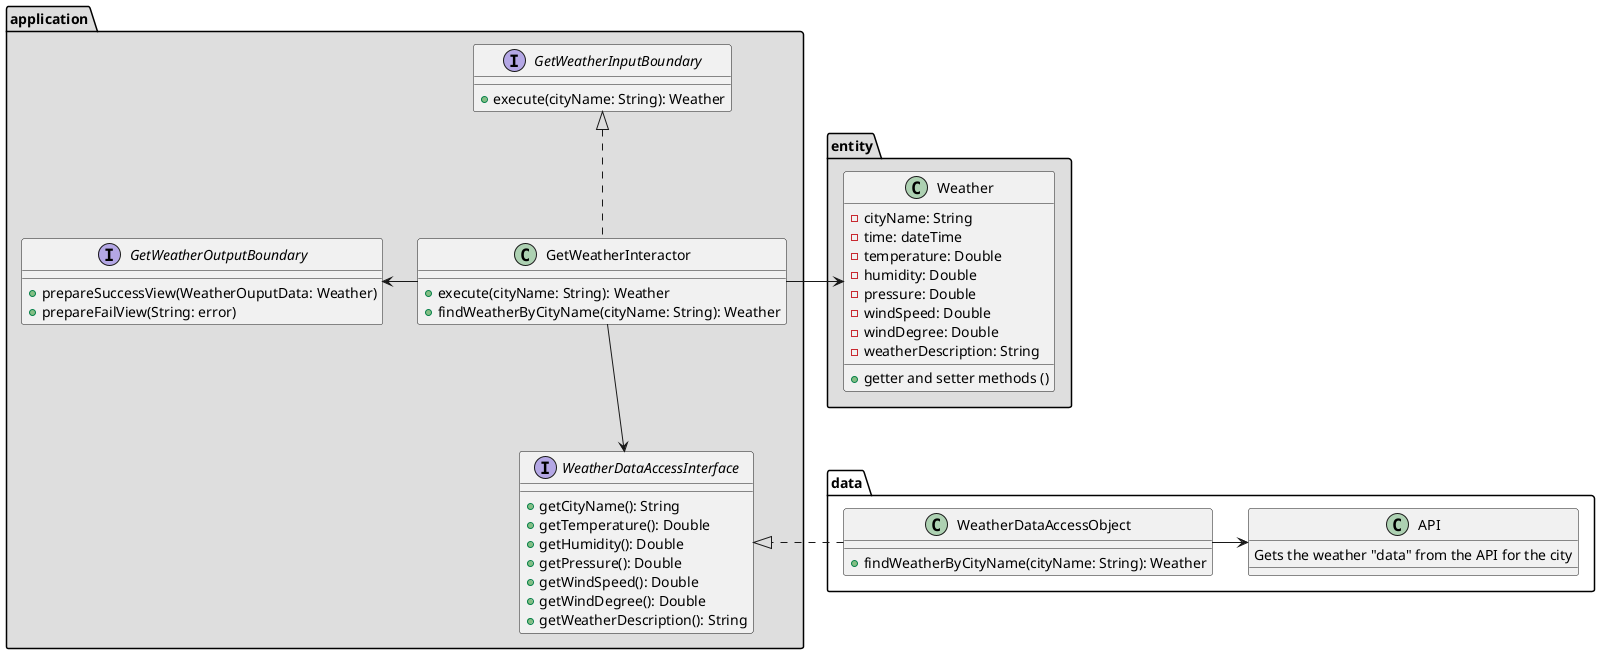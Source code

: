 @startuml
'https://plantuml.com/sequence-diagram

'Entity Layer



package "entity" #dedede{
    class Weather {
        - cityName: String
        - time: dateTime
        - temperature: Double
        - humidity: Double
        - pressure: Double
        - windSpeed: Double
        - windDegree: Double
        - weatherDescription: String

        + getter and setter methods ()
    }
}

'Application Layer

package "application" #dedede{
    class GetWeatherInteractor implements GetWeatherInputBoundary {
        + execute(cityName: String): Weather
        + findWeatherByCityName(cityName: String): Weather
    }

    'GetWeatherInputBoundary -u> Weather

    interface WeatherDataAccessInterface {
        + getCityName(): String
        + getTemperature(): Double
        + getHumidity(): Double
        + getPressure(): Double
        + getWindSpeed(): Double
        + getWindDegree(): Double
        + getWeatherDescription(): String
    }

    GetWeatherInteractor --d> WeatherDataAccessInterface

    interface GetWeatherInputBoundary{
        + execute(cityName: String): Weather
    }

    interface GetWeatherOutputBoundary {
        + prepareSuccessView(WeatherOuputData: Weather)
        + prepareFailView(String: error)
    }

    GetWeatherInteractor -l> GetWeatherOutputBoundary
    'GetWeatherOutputBoundary -u> Weather
}

'data layer

package "data" {
    class WeatherDataAccessObject {
        + findWeatherByCityName(cityName: String): Weather
    }

    class API {
        Gets the weather "data" from the API for the city
    }

    WeatherDataAccessObject .|> WeatherDataAccessInterface
    WeatherDataAccessObject -r> API
}

GetWeatherInteractor -r> Weather

@enduml
